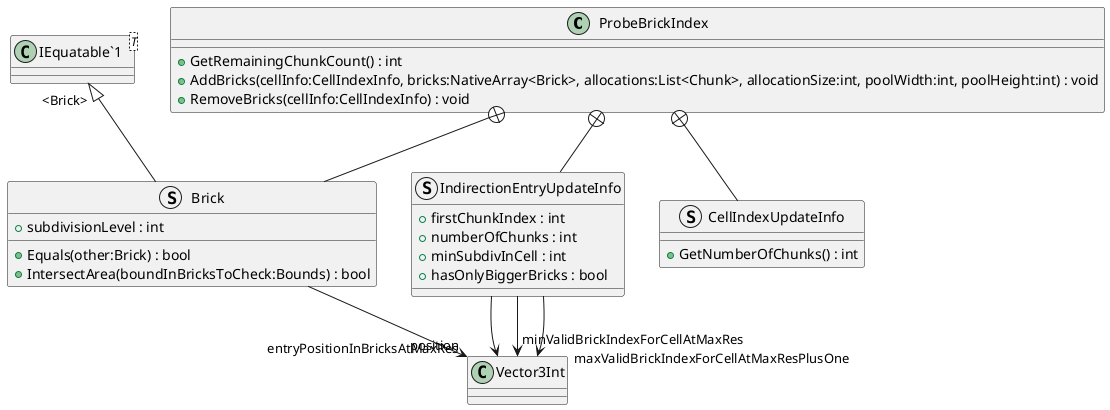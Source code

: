 @startuml
class ProbeBrickIndex {
    + GetRemainingChunkCount() : int
    + AddBricks(cellInfo:CellIndexInfo, bricks:NativeArray<Brick>, allocations:List<Chunk>, allocationSize:int, poolWidth:int, poolHeight:int) : void
    + RemoveBricks(cellInfo:CellIndexInfo) : void
}
struct Brick {
    + subdivisionLevel : int
    + Equals(other:Brick) : bool
    + IntersectArea(boundInBricksToCheck:Bounds) : bool
}
struct IndirectionEntryUpdateInfo {
    + firstChunkIndex : int
    + numberOfChunks : int
    + minSubdivInCell : int
    + hasOnlyBiggerBricks : bool
}
struct CellIndexUpdateInfo {
    + GetNumberOfChunks() : int
}
class "IEquatable`1"<T> {
}
ProbeBrickIndex +-- Brick
"IEquatable`1" "<Brick>" <|-- Brick
Brick --> "position" Vector3Int
ProbeBrickIndex +-- IndirectionEntryUpdateInfo
IndirectionEntryUpdateInfo --> "minValidBrickIndexForCellAtMaxRes" Vector3Int
IndirectionEntryUpdateInfo --> "maxValidBrickIndexForCellAtMaxResPlusOne" Vector3Int
IndirectionEntryUpdateInfo --> "entryPositionInBricksAtMaxRes" Vector3Int
ProbeBrickIndex +-- CellIndexUpdateInfo
@enduml
